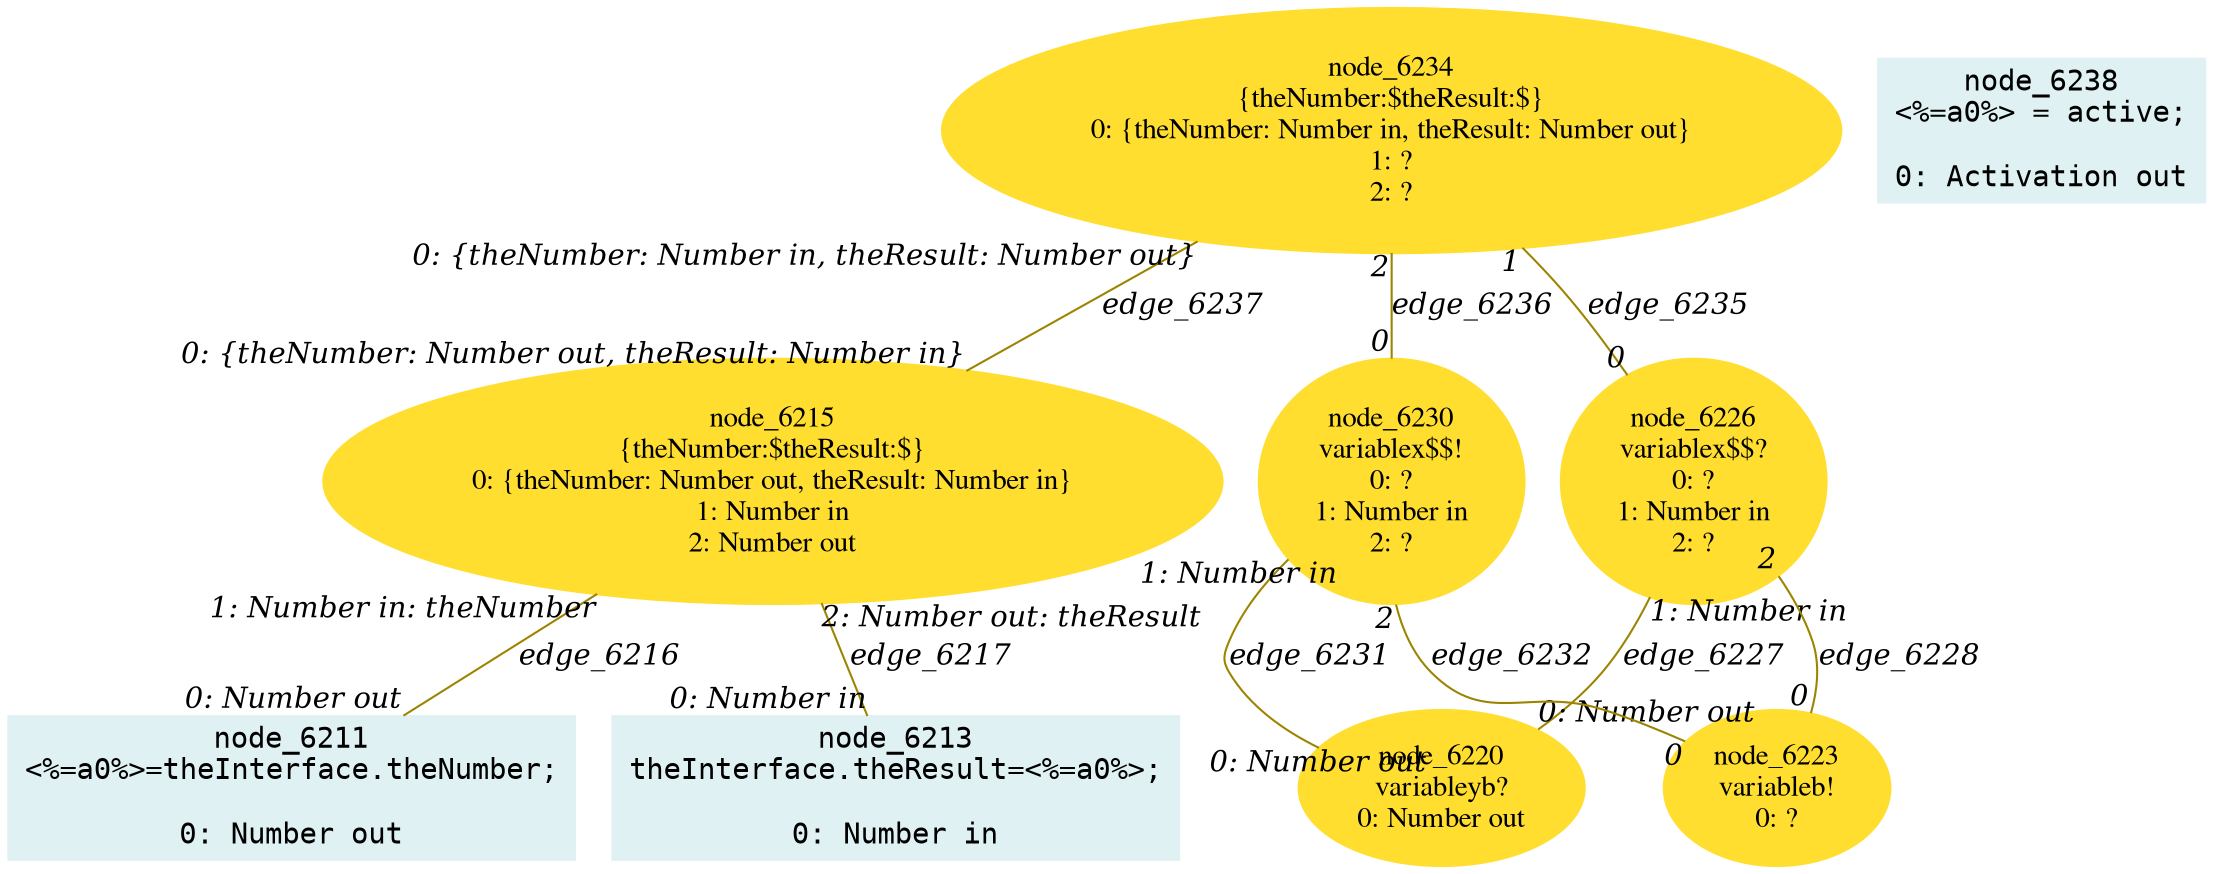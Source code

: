 digraph g{node_6211 [shape="box", style="filled", color="#dff1f2", fontname="Courier", label="node_6211
<%=a0%>=theInterface.theNumber;

0: Number out" ]
node_6213 [shape="box", style="filled", color="#dff1f2", fontname="Courier", label="node_6213
theInterface.theResult=<%=a0%>;

0: Number in" ]
node_6215 [shape="ellipse", style="filled", color="#ffde2f", fontname="Times", label="node_6215
{theNumber:$theResult:$}
0: {theNumber: Number out, theResult: Number in}
1: Number in
2: Number out" ]
node_6220 [shape="ellipse", style="filled", color="#ffde2f", fontname="Times", label="node_6220
variableyb?
0: Number out" ]
node_6223 [shape="ellipse", style="filled", color="#ffde2f", fontname="Times", label="node_6223
variableb!
0: ?" ]
node_6226 [shape="ellipse", style="filled", color="#ffde2f", fontname="Times", label="node_6226
variablex$$?
0: ?
1: Number in
2: ?" ]
node_6230 [shape="ellipse", style="filled", color="#ffde2f", fontname="Times", label="node_6230
variablex$$!
0: ?
1: Number in
2: ?" ]
node_6234 [shape="ellipse", style="filled", color="#ffde2f", fontname="Times", label="node_6234
{theNumber:$theResult:$}
0: {theNumber: Number in, theResult: Number out}
1: ?
2: ?" ]
node_6238 [shape="box", style="filled", color="#dff1f2", fontname="Courier", label="node_6238
<%=a0%> = active;

0: Activation out" ]
node_6215 -> node_6211 [dir=none, arrowHead=none, fontname="Times-Italic", arrowsize=1, color="#9d8400", label="edge_6216",  headlabel="0: Number out", taillabel="1: Number in: theNumber" ]
node_6215 -> node_6213 [dir=none, arrowHead=none, fontname="Times-Italic", arrowsize=1, color="#9d8400", label="edge_6217",  headlabel="0: Number in", taillabel="2: Number out: theResult" ]
node_6226 -> node_6220 [dir=none, arrowHead=none, fontname="Times-Italic", arrowsize=1, color="#9d8400", label="edge_6227",  headlabel="0: Number out", taillabel="1: Number in" ]
node_6226 -> node_6223 [dir=none, arrowHead=none, fontname="Times-Italic", arrowsize=1, color="#9d8400", label="edge_6228",  headlabel="0", taillabel="2" ]
node_6230 -> node_6220 [dir=none, arrowHead=none, fontname="Times-Italic", arrowsize=1, color="#9d8400", label="edge_6231",  headlabel="0: Number out", taillabel="1: Number in" ]
node_6230 -> node_6223 [dir=none, arrowHead=none, fontname="Times-Italic", arrowsize=1, color="#9d8400", label="edge_6232",  headlabel="0", taillabel="2" ]
node_6234 -> node_6226 [dir=none, arrowHead=none, fontname="Times-Italic", arrowsize=1, color="#9d8400", label="edge_6235",  headlabel="0", taillabel="1" ]
node_6234 -> node_6230 [dir=none, arrowHead=none, fontname="Times-Italic", arrowsize=1, color="#9d8400", label="edge_6236",  headlabel="0", taillabel="2" ]
node_6234 -> node_6215 [dir=none, arrowHead=none, fontname="Times-Italic", arrowsize=1, color="#9d8400", label="edge_6237",  headlabel="0: {theNumber: Number out, theResult: Number in}", taillabel="0: {theNumber: Number in, theResult: Number out}" ]
}